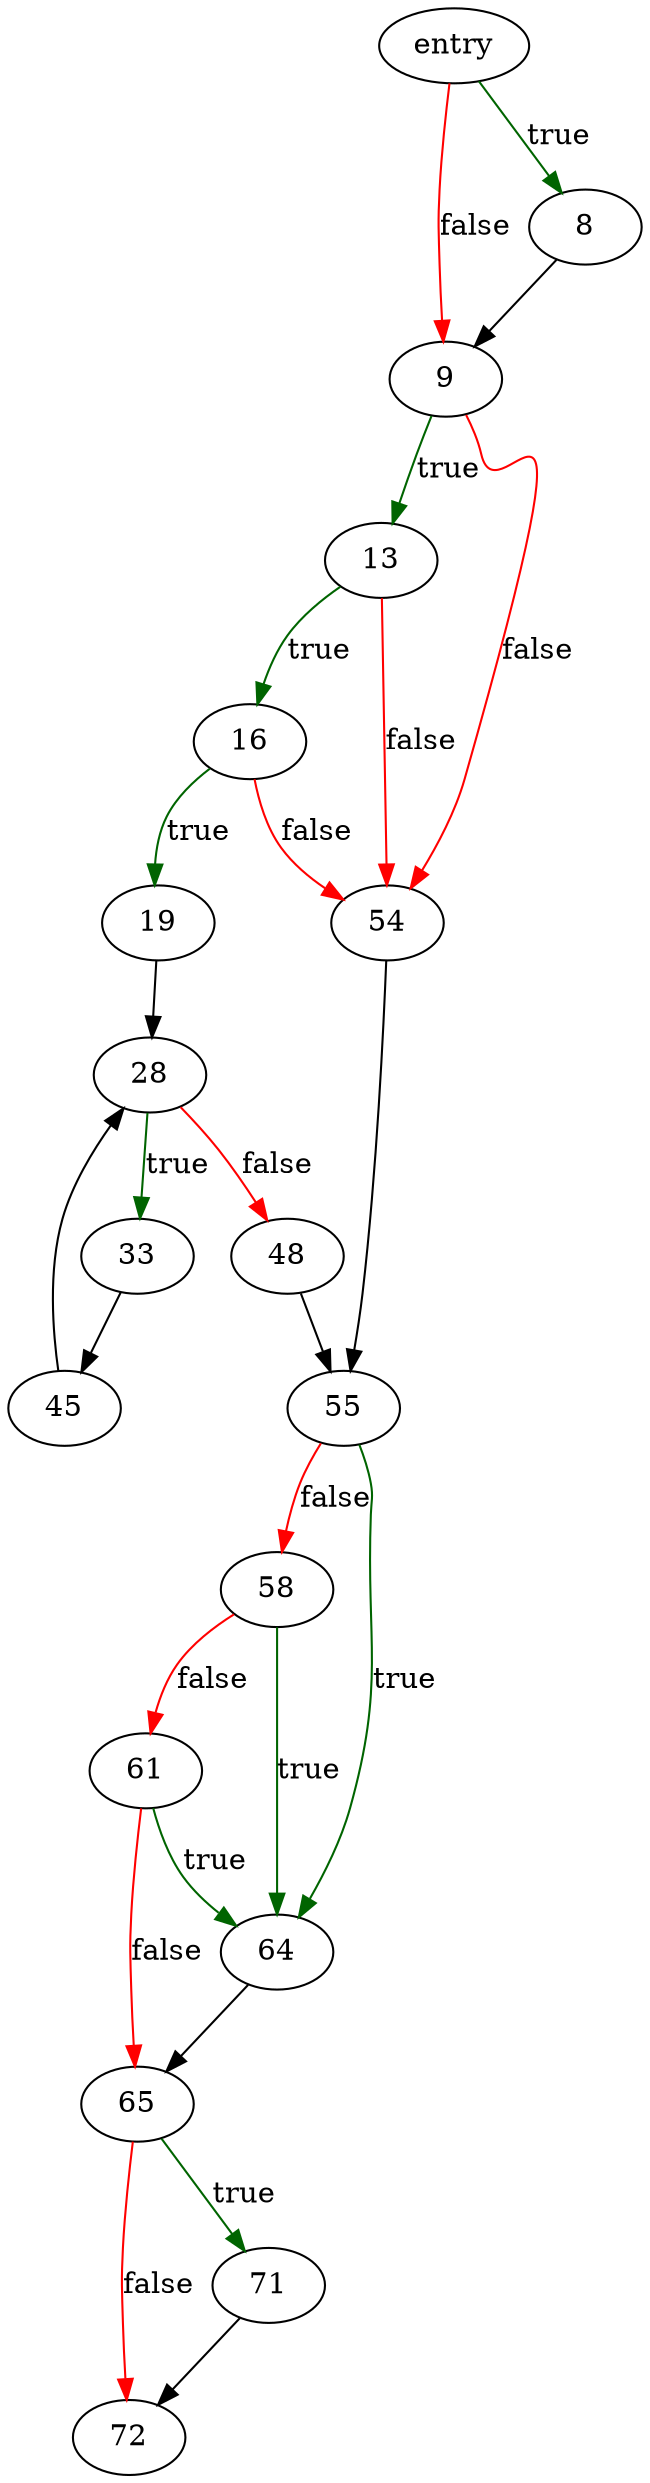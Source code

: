 digraph "sqlite3MallocInit" {
	// Node definitions.
	0 [label=entry];
	8;
	9;
	13;
	16;
	19;
	28;
	33;
	45;
	48;
	54;
	55;
	58;
	61;
	64;
	65;
	71;
	72;

	// Edge definitions.
	0 -> 8 [
		color=darkgreen
		label=true
	];
	0 -> 9 [
		color=red
		label=false
	];
	8 -> 9;
	9 -> 13 [
		color=darkgreen
		label=true
	];
	9 -> 54 [
		color=red
		label=false
	];
	13 -> 16 [
		color=darkgreen
		label=true
	];
	13 -> 54 [
		color=red
		label=false
	];
	16 -> 19 [
		color=darkgreen
		label=true
	];
	16 -> 54 [
		color=red
		label=false
	];
	19 -> 28;
	28 -> 33 [
		color=darkgreen
		label=true
	];
	28 -> 48 [
		color=red
		label=false
	];
	33 -> 45;
	45 -> 28;
	48 -> 55;
	54 -> 55;
	55 -> 58 [
		color=red
		label=false
	];
	55 -> 64 [
		color=darkgreen
		label=true
	];
	58 -> 61 [
		color=red
		label=false
	];
	58 -> 64 [
		color=darkgreen
		label=true
	];
	61 -> 64 [
		color=darkgreen
		label=true
	];
	61 -> 65 [
		color=red
		label=false
	];
	64 -> 65;
	65 -> 71 [
		color=darkgreen
		label=true
	];
	65 -> 72 [
		color=red
		label=false
	];
	71 -> 72;
}